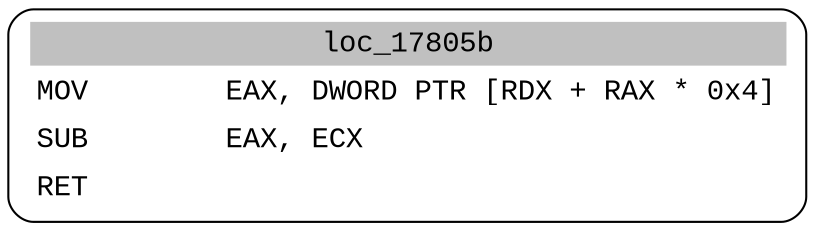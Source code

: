 digraph asm_graph {
1941 [
shape="Mrecord" fontname="Courier New"label =<<table border="0" cellborder="0" cellpadding="3"><tr><td align="center" colspan="2" bgcolor="grey">loc_17805b</td></tr><tr><td align="left">MOV        EAX, DWORD PTR [RDX + RAX * 0x4]</td></tr><tr><td align="left">SUB        EAX, ECX</td></tr><tr><td align="left">RET        </td></tr></table>> ];
}